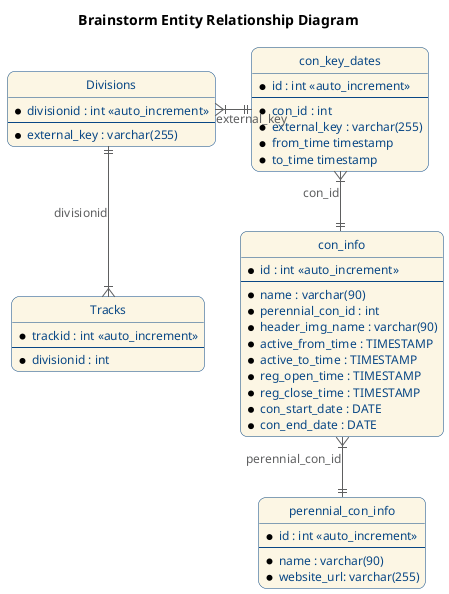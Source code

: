 @startuml
title Brainstorm Entity Relationship Diagram
'hide the spot
hide circle

!global $DARK_BLUE = "#094785"
!global $MEDIUM_GREY = "#5E5F60"
!global $DARK_GREY = "#44546A"
!global $AMBER = "#f7dd90"
'avoid problems with angled crows feet
skinparam linetype ortho


<style>
  class {
    RoundCorner 15
    LineColor $DARK_BLUE
    FontColor $DARK_BLUE
    BackgroundColor #fcf6e4
    FontSize 12
    AttributeFontColor $DARK_GREY
  }

  arrow {
    LineColor $MEDIUM_GREY
    FontColor $MEDIUM_GREY
    FontSize 12
  }

  note {
    LineColor $DARK_GREY
    FontColor #111111
    BackgroundColor $AMBER
    FontSize 12
    AttributeFontColor $DARK_GREY
  }
</style>


entity con_info {
* id : int <<auto_increment>>
--
* name : varchar(90)
* perennial_con_id : int
* header_img_name : varchar(90)
* active_from_time : TIMESTAMP
* active_to_time : TIMESTAMP
* reg_open_time : TIMESTAMP
* reg_close_time : TIMESTAMP
* con_start_date : DATE
* con_end_date : DATE
}

entity perennial_con_info {
* id : int <<auto_increment>>
--
* name : varchar(90)
* website_url: varchar(255)
}

entity con_key_dates {
* id : int <<auto_increment>>
--
* con_id : int
* external_key : varchar(255)
* from_time timestamp
* to_time timestamp
}

entity Divisions {
* divisionid : int <<auto_increment>>
--
* external_key : varchar(255)
}

entity Tracks {
* trackid : int <<auto_increment>>
--
* divisionid : int
}


con_info }|-down-|| perennial_con_info : perennial_con_id
con_key_dates }|-down-|| con_info : con_id
Tracks }|-up-|| Divisions : divisionid
Divisions }|-right-|| con_key_dates : external_key

@enduml